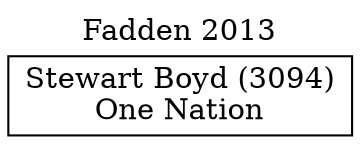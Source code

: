 // House preference flow
digraph "Stewart Boyd (3094)_Fadden_2013" {
	graph [label="Fadden 2013" labelloc=t mclimit=10]
	node [shape=box]
	"Stewart Boyd (3094)" [label="Stewart Boyd (3094)
One Nation"]
}
